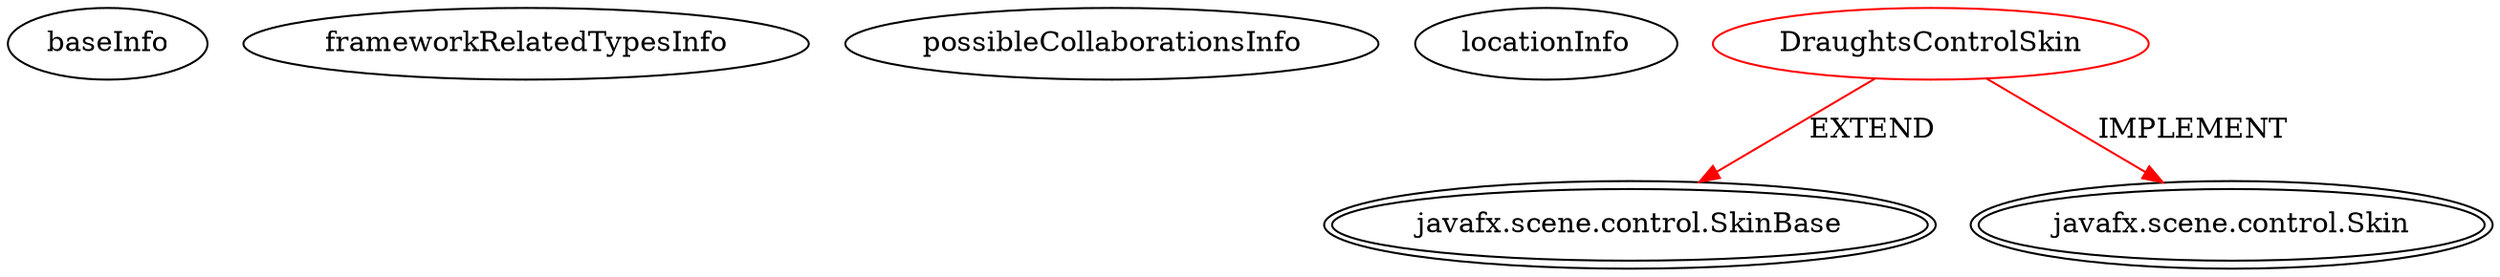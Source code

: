 digraph {
baseInfo[graphId=4610,category="extension_graph",isAnonymous=false,possibleRelation=false]
frameworkRelatedTypesInfo[0="javafx.scene.control.SkinBase",1="javafx.scene.control.Skin"]
possibleCollaborationsInfo[]
locationInfo[projectName="uinsion-Draughts",filePath="/uinsion-Draughts/Draughts-master/src/DraughtsControlSkin.java",contextSignature="DraughtsControlSkin",graphId="4610"]
0[label="DraughtsControlSkin",vertexType="ROOT_CLIENT_CLASS_DECLARATION",isFrameworkType=false,color=red]
1[label="javafx.scene.control.SkinBase",vertexType="FRAMEWORK_CLASS_TYPE",isFrameworkType=true,peripheries=2]
2[label="javafx.scene.control.Skin",vertexType="FRAMEWORK_INTERFACE_TYPE",isFrameworkType=true,peripheries=2]
0->1[label="EXTEND",color=red]
0->2[label="IMPLEMENT",color=red]
}
